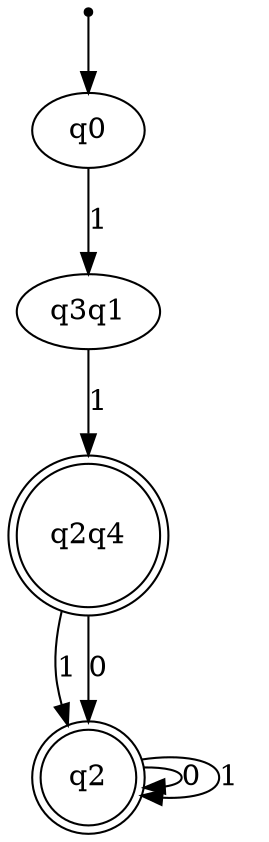 digraph {
inic[shape=point];
inic->q0;
q0->q3q1[label="1"];
q2q4->q2[label="1"];
q3q1->q2q4[label="1"];
q2->q2[label="0"];
q2->q2[label="1"];
q2q4->q2[label="0"];

q2[shape=doublecircle];
q2q4[shape=doublecircle];
}